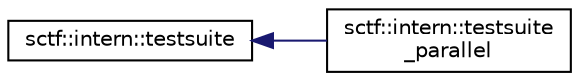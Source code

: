 digraph "Graphical Class Hierarchy"
{
  edge [fontname="Helvetica",fontsize="10",labelfontname="Helvetica",labelfontsize="10"];
  node [fontname="Helvetica",fontsize="10",shape=record];
  rankdir="LR";
  Node0 [label="sctf::intern::testsuite",height=0.2,width=0.4,color="black", fillcolor="white", style="filled",URL="$classsctf_1_1intern_1_1testsuite.html"];
  Node0 -> Node1 [dir="back",color="midnightblue",fontsize="10",style="solid",fontname="Helvetica"];
  Node1 [label="sctf::intern::testsuite\l_parallel",height=0.2,width=0.4,color="black", fillcolor="white", style="filled",URL="$classsctf_1_1intern_1_1testsuite__parallel.html"];
}
